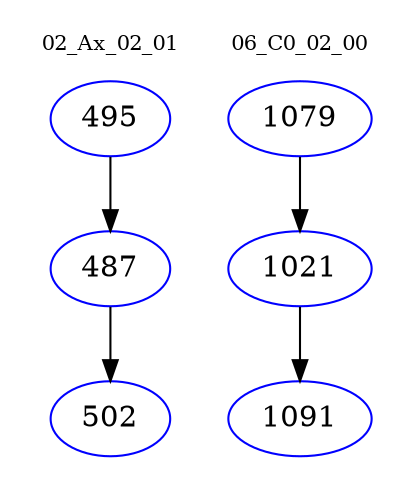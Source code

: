 digraph{
subgraph cluster_0 {
color = white
label = "02_Ax_02_01";
fontsize=10;
T0_495 [label="495", color="blue"]
T0_495 -> T0_487 [color="black"]
T0_487 [label="487", color="blue"]
T0_487 -> T0_502 [color="black"]
T0_502 [label="502", color="blue"]
}
subgraph cluster_1 {
color = white
label = "06_C0_02_00";
fontsize=10;
T1_1079 [label="1079", color="blue"]
T1_1079 -> T1_1021 [color="black"]
T1_1021 [label="1021", color="blue"]
T1_1021 -> T1_1091 [color="black"]
T1_1091 [label="1091", color="blue"]
}
}
